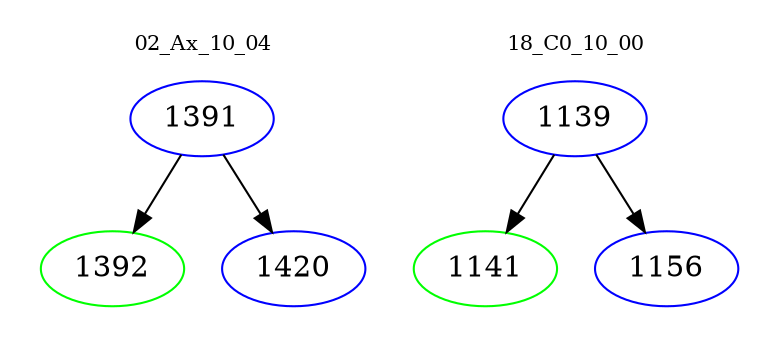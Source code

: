 digraph{
subgraph cluster_0 {
color = white
label = "02_Ax_10_04";
fontsize=10;
T0_1391 [label="1391", color="blue"]
T0_1391 -> T0_1392 [color="black"]
T0_1392 [label="1392", color="green"]
T0_1391 -> T0_1420 [color="black"]
T0_1420 [label="1420", color="blue"]
}
subgraph cluster_1 {
color = white
label = "18_C0_10_00";
fontsize=10;
T1_1139 [label="1139", color="blue"]
T1_1139 -> T1_1141 [color="black"]
T1_1141 [label="1141", color="green"]
T1_1139 -> T1_1156 [color="black"]
T1_1156 [label="1156", color="blue"]
}
}
